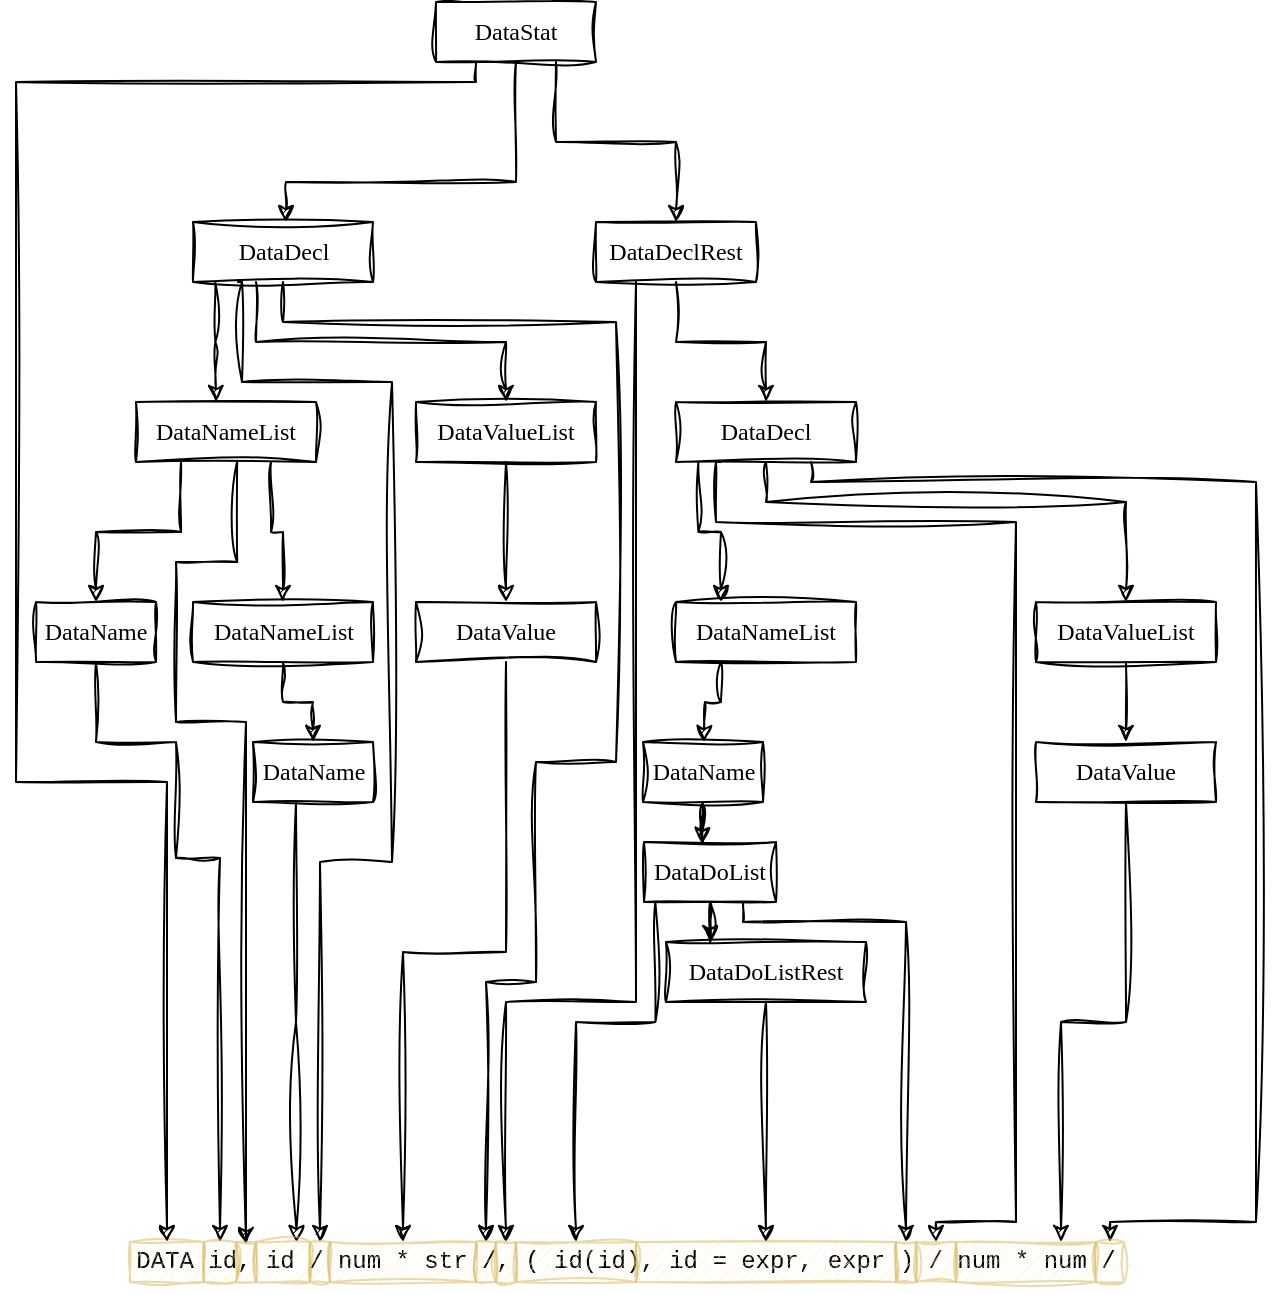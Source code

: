 <mxfile version="21.6.8" type="device">
  <diagram name="Page-1" id="iG61husFeyrqgnYdjMT9">
    <mxGraphModel dx="568" dy="1498" grid="1" gridSize="10" guides="1" tooltips="1" connect="1" arrows="1" fold="1" page="1" pageScale="1" pageWidth="827" pageHeight="1169" math="0" shadow="0">
      <root>
        <mxCell id="0" />
        <mxCell id="1" parent="0" />
        <mxCell id="KkQubDsr22zkd_DNrsne-3" value="DATA id, id / num * str /, ( id(id), id = expr, expr ) / num * num / &lt;br&gt;" style="text;html=1;strokeColor=none;fillColor=none;align=center;verticalAlign=middle;whiteSpace=wrap;rounded=0;fontFamily=Courier New;" vertex="1" parent="1">
          <mxGeometry x="120" y="585" width="510" height="30" as="geometry" />
        </mxCell>
        <mxCell id="KkQubDsr22zkd_DNrsne-4" value="" style="rounded=0;whiteSpace=wrap;html=1;fillColor=#fff2cc;strokeColor=#d6b656;opacity=50;sketch=1;curveFitting=1;jiggle=2;" vertex="1" parent="1">
          <mxGeometry x="127" y="590" width="37" height="20" as="geometry" />
        </mxCell>
        <mxCell id="KkQubDsr22zkd_DNrsne-22" style="edgeStyle=orthogonalEdgeStyle;rounded=0;orthogonalLoop=1;jettySize=auto;html=1;sketch=1;curveFitting=1;jiggle=2;exitX=0.124;exitY=1.007;exitDx=0;exitDy=0;exitPerimeter=0;" edge="1" parent="1" source="KkQubDsr22zkd_DNrsne-7">
          <mxGeometry relative="1" as="geometry">
            <mxPoint x="170" y="170" as="targetPoint" />
          </mxGeometry>
        </mxCell>
        <mxCell id="KkQubDsr22zkd_DNrsne-31" style="edgeStyle=orthogonalEdgeStyle;rounded=0;orthogonalLoop=1;jettySize=auto;html=1;exitX=0.25;exitY=1;exitDx=0;exitDy=0;entryX=0.5;entryY=0;entryDx=0;entryDy=0;sketch=1;curveFitting=1;jiggle=2;" edge="1" parent="1" source="KkQubDsr22zkd_DNrsne-7" target="KkQubDsr22zkd_DNrsne-30">
          <mxGeometry relative="1" as="geometry">
            <Array as="points">
              <mxPoint x="183" y="110" />
              <mxPoint x="183" y="160" />
              <mxPoint x="258" y="160" />
              <mxPoint x="258" y="400" />
              <mxPoint x="222" y="400" />
            </Array>
          </mxGeometry>
        </mxCell>
        <mxCell id="KkQubDsr22zkd_DNrsne-33" style="edgeStyle=orthogonalEdgeStyle;rounded=0;orthogonalLoop=1;jettySize=auto;html=1;entryX=0.5;entryY=0;entryDx=0;entryDy=0;sketch=1;curveFitting=1;jiggle=2;" edge="1" parent="1" source="KkQubDsr22zkd_DNrsne-7" target="KkQubDsr22zkd_DNrsne-32">
          <mxGeometry relative="1" as="geometry">
            <Array as="points">
              <mxPoint x="190" y="140" />
              <mxPoint x="315" y="140" />
            </Array>
          </mxGeometry>
        </mxCell>
        <mxCell id="KkQubDsr22zkd_DNrsne-38" style="edgeStyle=orthogonalEdgeStyle;rounded=0;orthogonalLoop=1;jettySize=auto;html=1;entryX=0.5;entryY=0;entryDx=0;entryDy=0;sketch=1;curveFitting=1;jiggle=2;" edge="1" parent="1" source="KkQubDsr22zkd_DNrsne-7" target="KkQubDsr22zkd_DNrsne-39">
          <mxGeometry relative="1" as="geometry">
            <Array as="points">
              <mxPoint x="204" y="130" />
              <mxPoint x="370" y="130" />
              <mxPoint x="370" y="350" />
              <mxPoint x="330" y="350" />
              <mxPoint x="330" y="460" />
              <mxPoint x="305" y="460" />
            </Array>
          </mxGeometry>
        </mxCell>
        <mxCell id="KkQubDsr22zkd_DNrsne-7" value="DataDecl" style="rounded=0;whiteSpace=wrap;html=1;fillColor=none;fontFamily=Tahoma;sketch=1;curveFitting=1;jiggle=2;" vertex="1" parent="1">
          <mxGeometry x="158.5" y="80" width="90" height="30" as="geometry" />
        </mxCell>
        <mxCell id="KkQubDsr22zkd_DNrsne-42" style="edgeStyle=orthogonalEdgeStyle;rounded=0;orthogonalLoop=1;jettySize=auto;html=1;entryX=0.5;entryY=0;entryDx=0;entryDy=0;sketch=1;curveFitting=1;jiggle=2;" edge="1" parent="1" source="KkQubDsr22zkd_DNrsne-8" target="KkQubDsr22zkd_DNrsne-41">
          <mxGeometry relative="1" as="geometry">
            <Array as="points">
              <mxPoint x="380" y="470" />
              <mxPoint x="315" y="470" />
            </Array>
          </mxGeometry>
        </mxCell>
        <mxCell id="KkQubDsr22zkd_DNrsne-44" style="edgeStyle=orthogonalEdgeStyle;rounded=0;orthogonalLoop=1;jettySize=auto;html=1;entryX=0.5;entryY=0;entryDx=0;entryDy=0;sketch=1;curveFitting=1;jiggle=2;" edge="1" parent="1" source="KkQubDsr22zkd_DNrsne-8" target="KkQubDsr22zkd_DNrsne-43">
          <mxGeometry relative="1" as="geometry" />
        </mxCell>
        <mxCell id="KkQubDsr22zkd_DNrsne-8" value="DataDeclRest" style="rounded=0;whiteSpace=wrap;html=1;fillColor=none;fontFamily=Tahoma;sketch=1;curveFitting=1;jiggle=2;" vertex="1" parent="1">
          <mxGeometry x="360" y="80" width="80" height="30" as="geometry" />
        </mxCell>
        <mxCell id="KkQubDsr22zkd_DNrsne-23" style="edgeStyle=orthogonalEdgeStyle;rounded=0;orthogonalLoop=1;jettySize=auto;html=1;entryX=0.5;entryY=0;entryDx=0;entryDy=0;sketch=1;curveFitting=1;jiggle=2;exitX=0.25;exitY=1;exitDx=0;exitDy=0;" edge="1" parent="1" source="KkQubDsr22zkd_DNrsne-10" target="KkQubDsr22zkd_DNrsne-12">
          <mxGeometry relative="1" as="geometry" />
        </mxCell>
        <mxCell id="KkQubDsr22zkd_DNrsne-25" style="edgeStyle=orthogonalEdgeStyle;rounded=0;orthogonalLoop=1;jettySize=auto;html=1;exitX=0.562;exitY=0.984;exitDx=0;exitDy=0;sketch=1;curveFitting=1;jiggle=2;exitPerimeter=0;" edge="1" parent="1" source="KkQubDsr22zkd_DNrsne-10">
          <mxGeometry relative="1" as="geometry">
            <mxPoint x="185" y="591" as="targetPoint" />
            <Array as="points">
              <mxPoint x="181" y="250" />
              <mxPoint x="150" y="250" />
              <mxPoint x="150" y="330" />
              <mxPoint x="185" y="330" />
              <mxPoint x="185" y="590" />
            </Array>
          </mxGeometry>
        </mxCell>
        <mxCell id="KkQubDsr22zkd_DNrsne-84" style="edgeStyle=orthogonalEdgeStyle;rounded=0;orthogonalLoop=1;jettySize=auto;html=1;exitX=0.75;exitY=1;exitDx=0;exitDy=0;entryX=0.5;entryY=0;entryDx=0;entryDy=0;sketch=1;curveFitting=1;jiggle=2;" edge="1" parent="1" source="KkQubDsr22zkd_DNrsne-10" target="KkQubDsr22zkd_DNrsne-83">
          <mxGeometry relative="1" as="geometry" />
        </mxCell>
        <mxCell id="KkQubDsr22zkd_DNrsne-10" value="DataNameList" style="rounded=0;whiteSpace=wrap;html=1;fillColor=none;fontFamily=Tahoma;sketch=1;curveFitting=1;jiggle=2;" vertex="1" parent="1">
          <mxGeometry x="130" y="170" width="90" height="30" as="geometry" />
        </mxCell>
        <mxCell id="KkQubDsr22zkd_DNrsne-24" style="edgeStyle=orthogonalEdgeStyle;rounded=0;orthogonalLoop=1;jettySize=auto;html=1;entryX=0.5;entryY=0;entryDx=0;entryDy=0;sketch=1;curveFitting=1;jiggle=2;" edge="1" parent="1" source="KkQubDsr22zkd_DNrsne-12" target="KkQubDsr22zkd_DNrsne-15">
          <mxGeometry relative="1" as="geometry">
            <Array as="points">
              <mxPoint x="110" y="340" />
              <mxPoint x="150" y="340" />
              <mxPoint x="150" y="398" />
              <mxPoint x="172" y="398" />
            </Array>
          </mxGeometry>
        </mxCell>
        <mxCell id="KkQubDsr22zkd_DNrsne-12" value="DataName" style="rounded=0;whiteSpace=wrap;html=1;fillColor=none;fontFamily=Tahoma;sketch=1;curveFitting=1;jiggle=2;" vertex="1" parent="1">
          <mxGeometry x="80" y="270" width="60" height="30" as="geometry" />
        </mxCell>
        <mxCell id="KkQubDsr22zkd_DNrsne-15" value="" style="rounded=0;whiteSpace=wrap;html=1;fillColor=#fff2cc;strokeColor=#d6b656;opacity=50;sketch=1;curveFitting=1;jiggle=2;" vertex="1" parent="1">
          <mxGeometry x="164" y="590" width="16" height="20" as="geometry" />
        </mxCell>
        <mxCell id="KkQubDsr22zkd_DNrsne-17" value="" style="rounded=0;whiteSpace=wrap;html=1;fillColor=#fff2cc;strokeColor=#d6b656;opacity=50;sketch=1;curveFitting=1;jiggle=2;" vertex="1" parent="1">
          <mxGeometry x="180" y="590" width="10" height="20" as="geometry" />
        </mxCell>
        <mxCell id="KkQubDsr22zkd_DNrsne-20" style="edgeStyle=orthogonalEdgeStyle;rounded=0;orthogonalLoop=1;jettySize=auto;html=1;entryX=0.5;entryY=0;entryDx=0;entryDy=0;sketch=1;curveFitting=1;jiggle=2;exitX=0.25;exitY=1;exitDx=0;exitDy=0;" edge="1" parent="1" source="KkQubDsr22zkd_DNrsne-19" target="KkQubDsr22zkd_DNrsne-4">
          <mxGeometry relative="1" as="geometry">
            <Array as="points">
              <mxPoint x="300" y="10" />
              <mxPoint x="70" y="10" />
              <mxPoint x="70" y="360" />
              <mxPoint x="145" y="360" />
            </Array>
          </mxGeometry>
        </mxCell>
        <mxCell id="KkQubDsr22zkd_DNrsne-21" style="edgeStyle=orthogonalEdgeStyle;rounded=0;orthogonalLoop=1;jettySize=auto;html=1;sketch=1;curveFitting=1;jiggle=2;exitX=0.5;exitY=1;exitDx=0;exitDy=0;" edge="1" parent="1" source="KkQubDsr22zkd_DNrsne-19" target="KkQubDsr22zkd_DNrsne-7">
          <mxGeometry relative="1" as="geometry">
            <Array as="points">
              <mxPoint x="320" y="60" />
              <mxPoint x="205" y="60" />
            </Array>
          </mxGeometry>
        </mxCell>
        <mxCell id="KkQubDsr22zkd_DNrsne-40" style="edgeStyle=orthogonalEdgeStyle;rounded=0;orthogonalLoop=1;jettySize=auto;html=1;sketch=1;curveFitting=1;jiggle=2;exitX=0.75;exitY=1;exitDx=0;exitDy=0;" edge="1" parent="1" source="KkQubDsr22zkd_DNrsne-19" target="KkQubDsr22zkd_DNrsne-8">
          <mxGeometry relative="1" as="geometry" />
        </mxCell>
        <mxCell id="KkQubDsr22zkd_DNrsne-19" value="DataStat" style="rounded=0;whiteSpace=wrap;html=1;fillColor=none;fontFamily=Tahoma;sketch=1;curveFitting=1;jiggle=2;" vertex="1" parent="1">
          <mxGeometry x="280" y="-30" width="80" height="30" as="geometry" />
        </mxCell>
        <mxCell id="KkQubDsr22zkd_DNrsne-28" style="edgeStyle=orthogonalEdgeStyle;rounded=0;orthogonalLoop=1;jettySize=auto;html=1;sketch=1;curveFitting=1;jiggle=2;entryX=0.75;entryY=0;entryDx=0;entryDy=0;" edge="1" parent="1" source="KkQubDsr22zkd_DNrsne-26" target="KkQubDsr22zkd_DNrsne-29">
          <mxGeometry relative="1" as="geometry">
            <mxPoint x="205.667" y="374.667" as="targetPoint" />
            <Array as="points">
              <mxPoint x="210" y="480" />
              <mxPoint x="210" y="480" />
            </Array>
          </mxGeometry>
        </mxCell>
        <mxCell id="KkQubDsr22zkd_DNrsne-26" value="DataName" style="rounded=0;whiteSpace=wrap;html=1;fillColor=none;fontFamily=Tahoma;sketch=1;curveFitting=1;jiggle=2;" vertex="1" parent="1">
          <mxGeometry x="188.5" y="340" width="60" height="30" as="geometry" />
        </mxCell>
        <mxCell id="KkQubDsr22zkd_DNrsne-29" value="" style="rounded=0;whiteSpace=wrap;html=1;fillColor=#fff2cc;strokeColor=#d6b656;opacity=50;sketch=1;curveFitting=1;jiggle=2;" vertex="1" parent="1">
          <mxGeometry x="190" y="590" width="27" height="20" as="geometry" />
        </mxCell>
        <mxCell id="KkQubDsr22zkd_DNrsne-30" value="" style="rounded=0;whiteSpace=wrap;html=1;fillColor=#fff2cc;strokeColor=#d6b656;opacity=50;sketch=1;curveFitting=1;jiggle=2;" vertex="1" parent="1">
          <mxGeometry x="217" y="590" width="10" height="20" as="geometry" />
        </mxCell>
        <mxCell id="KkQubDsr22zkd_DNrsne-35" style="edgeStyle=orthogonalEdgeStyle;rounded=0;orthogonalLoop=1;jettySize=auto;html=1;entryX=0.5;entryY=0;entryDx=0;entryDy=0;sketch=1;curveFitting=1;jiggle=2;" edge="1" parent="1" source="KkQubDsr22zkd_DNrsne-32" target="KkQubDsr22zkd_DNrsne-34">
          <mxGeometry relative="1" as="geometry" />
        </mxCell>
        <mxCell id="KkQubDsr22zkd_DNrsne-32" value="DataValueList" style="rounded=0;whiteSpace=wrap;html=1;fillColor=none;fontFamily=Tahoma;sketch=1;curveFitting=1;jiggle=2;" vertex="1" parent="1">
          <mxGeometry x="270" y="170" width="90" height="30" as="geometry" />
        </mxCell>
        <mxCell id="KkQubDsr22zkd_DNrsne-37" style="edgeStyle=orthogonalEdgeStyle;rounded=0;orthogonalLoop=1;jettySize=auto;html=1;entryX=0.5;entryY=0;entryDx=0;entryDy=0;sketch=1;curveFitting=1;jiggle=2;" edge="1" parent="1" source="KkQubDsr22zkd_DNrsne-34" target="KkQubDsr22zkd_DNrsne-36">
          <mxGeometry relative="1" as="geometry" />
        </mxCell>
        <mxCell id="KkQubDsr22zkd_DNrsne-34" value="DataValue" style="rounded=0;whiteSpace=wrap;html=1;fillColor=none;fontFamily=Tahoma;sketch=1;curveFitting=1;jiggle=2;" vertex="1" parent="1">
          <mxGeometry x="270" y="270" width="90" height="30" as="geometry" />
        </mxCell>
        <mxCell id="KkQubDsr22zkd_DNrsne-36" value="" style="rounded=0;whiteSpace=wrap;html=1;fillColor=#fff2cc;strokeColor=#d6b656;opacity=50;sketch=1;curveFitting=1;jiggle=2;" vertex="1" parent="1">
          <mxGeometry x="227" y="590" width="73" height="20" as="geometry" />
        </mxCell>
        <mxCell id="KkQubDsr22zkd_DNrsne-39" value="" style="rounded=0;whiteSpace=wrap;html=1;fillColor=#fff2cc;strokeColor=#d6b656;opacity=50;sketch=1;curveFitting=1;jiggle=2;" vertex="1" parent="1">
          <mxGeometry x="300" y="590" width="10" height="20" as="geometry" />
        </mxCell>
        <mxCell id="KkQubDsr22zkd_DNrsne-41" value="" style="rounded=0;whiteSpace=wrap;html=1;fillColor=#fff2cc;strokeColor=#d6b656;opacity=50;sketch=1;curveFitting=1;jiggle=2;" vertex="1" parent="1">
          <mxGeometry x="310" y="590" width="10" height="20" as="geometry" />
        </mxCell>
        <mxCell id="KkQubDsr22zkd_DNrsne-52" style="edgeStyle=orthogonalEdgeStyle;rounded=0;orthogonalLoop=1;jettySize=auto;html=1;sketch=1;curveFitting=1;jiggle=2;entryX=0.25;entryY=0;entryDx=0;entryDy=0;exitX=0.124;exitY=1;exitDx=0;exitDy=0;exitPerimeter=0;" edge="1" parent="1" source="KkQubDsr22zkd_DNrsne-43" target="KkQubDsr22zkd_DNrsne-51">
          <mxGeometry relative="1" as="geometry" />
        </mxCell>
        <mxCell id="KkQubDsr22zkd_DNrsne-70" style="edgeStyle=orthogonalEdgeStyle;rounded=0;orthogonalLoop=1;jettySize=auto;html=1;exitX=0.25;exitY=1;exitDx=0;exitDy=0;entryX=0.5;entryY=0;entryDx=0;entryDy=0;sketch=1;curveFitting=1;jiggle=2;" edge="1" parent="1" source="KkQubDsr22zkd_DNrsne-43" target="KkQubDsr22zkd_DNrsne-71">
          <mxGeometry relative="1" as="geometry">
            <mxPoint x="590" y="570" as="targetPoint" />
            <Array as="points">
              <mxPoint x="420" y="200" />
              <mxPoint x="420" y="230" />
              <mxPoint x="570" y="230" />
              <mxPoint x="570" y="580" />
              <mxPoint x="530" y="580" />
            </Array>
          </mxGeometry>
        </mxCell>
        <mxCell id="KkQubDsr22zkd_DNrsne-74" style="edgeStyle=orthogonalEdgeStyle;rounded=0;orthogonalLoop=1;jettySize=auto;html=1;exitX=0.5;exitY=1;exitDx=0;exitDy=0;sketch=1;curveFitting=1;jiggle=2;" edge="1" parent="1" source="KkQubDsr22zkd_DNrsne-43" target="KkQubDsr22zkd_DNrsne-72">
          <mxGeometry relative="1" as="geometry">
            <Array as="points">
              <mxPoint x="445" y="220" />
              <mxPoint x="625" y="220" />
            </Array>
          </mxGeometry>
        </mxCell>
        <mxCell id="KkQubDsr22zkd_DNrsne-82" style="edgeStyle=orthogonalEdgeStyle;rounded=0;orthogonalLoop=1;jettySize=auto;html=1;exitX=0.75;exitY=1;exitDx=0;exitDy=0;entryX=0.5;entryY=0;entryDx=0;entryDy=0;sketch=1;curveFitting=1;jiggle=2;" edge="1" parent="1" source="KkQubDsr22zkd_DNrsne-43" target="KkQubDsr22zkd_DNrsne-80">
          <mxGeometry relative="1" as="geometry">
            <Array as="points">
              <mxPoint x="468" y="210" />
              <mxPoint x="690" y="210" />
              <mxPoint x="690" y="580" />
              <mxPoint x="617" y="580" />
            </Array>
          </mxGeometry>
        </mxCell>
        <mxCell id="KkQubDsr22zkd_DNrsne-43" value="DataDecl" style="rounded=0;whiteSpace=wrap;html=1;fillColor=none;fontFamily=Tahoma;sketch=1;curveFitting=1;jiggle=2;" vertex="1" parent="1">
          <mxGeometry x="400" y="170" width="90" height="30" as="geometry" />
        </mxCell>
        <mxCell id="KkQubDsr22zkd_DNrsne-49" value="" style="rounded=0;whiteSpace=wrap;html=1;fillColor=#fff2cc;strokeColor=#d6b656;opacity=50;sketch=1;curveFitting=1;jiggle=2;" vertex="1" parent="1">
          <mxGeometry x="320" y="590" width="60" height="20" as="geometry" />
        </mxCell>
        <mxCell id="KkQubDsr22zkd_DNrsne-53" style="edgeStyle=orthogonalEdgeStyle;rounded=0;orthogonalLoop=1;jettySize=auto;html=1;entryX=0.5;entryY=0;entryDx=0;entryDy=0;sketch=1;curveFitting=1;jiggle=2;exitX=0.25;exitY=1;exitDx=0;exitDy=0;" edge="1" parent="1" source="KkQubDsr22zkd_DNrsne-51">
          <mxGeometry relative="1" as="geometry">
            <mxPoint x="414" y="340" as="targetPoint" />
          </mxGeometry>
        </mxCell>
        <mxCell id="KkQubDsr22zkd_DNrsne-51" value="DataNameList" style="rounded=0;whiteSpace=wrap;html=1;fillColor=none;fontFamily=Tahoma;sketch=1;curveFitting=1;jiggle=2;" vertex="1" parent="1">
          <mxGeometry x="400" y="270" width="90" height="30" as="geometry" />
        </mxCell>
        <mxCell id="KkQubDsr22zkd_DNrsne-64" value="" style="rounded=0;whiteSpace=wrap;html=1;fillColor=#fff2cc;strokeColor=#d6b656;opacity=50;sketch=1;curveFitting=1;jiggle=2;" vertex="1" parent="1">
          <mxGeometry x="380" y="590" width="130" height="20" as="geometry" />
        </mxCell>
        <mxCell id="KkQubDsr22zkd_DNrsne-66" value="" style="rounded=0;whiteSpace=wrap;html=1;fillColor=#fff2cc;strokeColor=#d6b656;opacity=50;sketch=1;curveFitting=1;jiggle=2;" vertex="1" parent="1">
          <mxGeometry x="510" y="590" width="10" height="20" as="geometry" />
        </mxCell>
        <mxCell id="KkQubDsr22zkd_DNrsne-71" value="" style="rounded=0;whiteSpace=wrap;html=1;fillColor=#fff2cc;strokeColor=#d6b656;opacity=50;sketch=1;curveFitting=1;jiggle=2;" vertex="1" parent="1">
          <mxGeometry x="520" y="590" width="20" height="20" as="geometry" />
        </mxCell>
        <mxCell id="KkQubDsr22zkd_DNrsne-76" style="edgeStyle=orthogonalEdgeStyle;rounded=0;orthogonalLoop=1;jettySize=auto;html=1;entryX=0.5;entryY=0;entryDx=0;entryDy=0;sketch=1;curveFitting=1;jiggle=2;" edge="1" parent="1" source="KkQubDsr22zkd_DNrsne-72" target="KkQubDsr22zkd_DNrsne-75">
          <mxGeometry relative="1" as="geometry" />
        </mxCell>
        <mxCell id="KkQubDsr22zkd_DNrsne-72" value="DataValueList" style="rounded=0;whiteSpace=wrap;html=1;fillColor=none;fontFamily=Tahoma;sketch=1;curveFitting=1;jiggle=2;" vertex="1" parent="1">
          <mxGeometry x="580" y="270" width="90" height="30" as="geometry" />
        </mxCell>
        <mxCell id="KkQubDsr22zkd_DNrsne-79" style="edgeStyle=orthogonalEdgeStyle;rounded=0;orthogonalLoop=1;jettySize=auto;html=1;entryX=0.75;entryY=0;entryDx=0;entryDy=0;sketch=1;curveFitting=1;jiggle=2;" edge="1" parent="1" source="KkQubDsr22zkd_DNrsne-75" target="KkQubDsr22zkd_DNrsne-78">
          <mxGeometry relative="1" as="geometry" />
        </mxCell>
        <mxCell id="KkQubDsr22zkd_DNrsne-75" value="DataValue" style="rounded=0;whiteSpace=wrap;html=1;fillColor=none;fontFamily=Tahoma;sketch=1;curveFitting=1;jiggle=2;" vertex="1" parent="1">
          <mxGeometry x="580" y="340" width="90" height="30" as="geometry" />
        </mxCell>
        <mxCell id="KkQubDsr22zkd_DNrsne-78" value="" style="rounded=0;whiteSpace=wrap;html=1;fillColor=#fff2cc;strokeColor=#d6b656;opacity=50;sketch=1;curveFitting=1;jiggle=2;" vertex="1" parent="1">
          <mxGeometry x="540" y="590" width="70" height="20" as="geometry" />
        </mxCell>
        <mxCell id="KkQubDsr22zkd_DNrsne-80" value="" style="rounded=0;whiteSpace=wrap;html=1;fillColor=#fff2cc;strokeColor=#d6b656;opacity=50;sketch=1;curveFitting=1;jiggle=2;" vertex="1" parent="1">
          <mxGeometry x="610" y="590" width="14" height="20" as="geometry" />
        </mxCell>
        <mxCell id="KkQubDsr22zkd_DNrsne-85" style="edgeStyle=orthogonalEdgeStyle;rounded=0;orthogonalLoop=1;jettySize=auto;html=1;entryX=0.5;entryY=0;entryDx=0;entryDy=0;sketch=1;curveFitting=1;jiggle=2;" edge="1" parent="1" source="KkQubDsr22zkd_DNrsne-83" target="KkQubDsr22zkd_DNrsne-26">
          <mxGeometry relative="1" as="geometry" />
        </mxCell>
        <mxCell id="KkQubDsr22zkd_DNrsne-83" value="DataNameList" style="rounded=0;whiteSpace=wrap;html=1;fillColor=none;fontFamily=Tahoma;sketch=1;curveFitting=1;jiggle=2;" vertex="1" parent="1">
          <mxGeometry x="158.5" y="270" width="90" height="30" as="geometry" />
        </mxCell>
        <mxCell id="KkQubDsr22zkd_DNrsne-88" style="edgeStyle=orthogonalEdgeStyle;rounded=0;orthogonalLoop=1;jettySize=auto;html=1;sketch=1;curveFitting=1;jiggle=2;" edge="1" parent="1" source="KkQubDsr22zkd_DNrsne-86">
          <mxGeometry relative="1" as="geometry">
            <mxPoint x="413" y="391" as="targetPoint" />
          </mxGeometry>
        </mxCell>
        <mxCell id="KkQubDsr22zkd_DNrsne-86" value="DataName" style="rounded=0;whiteSpace=wrap;html=1;fillColor=none;fontFamily=Tahoma;sketch=1;curveFitting=1;jiggle=2;" vertex="1" parent="1">
          <mxGeometry x="383.5" y="340" width="60" height="30" as="geometry" />
        </mxCell>
        <mxCell id="KkQubDsr22zkd_DNrsne-89" style="edgeStyle=orthogonalEdgeStyle;rounded=0;orthogonalLoop=1;jettySize=auto;html=1;entryX=0.5;entryY=0;entryDx=0;entryDy=0;sketch=1;curveFitting=1;jiggle=2;exitX=0.086;exitY=1.011;exitDx=0;exitDy=0;exitPerimeter=0;" edge="1" parent="1" source="KkQubDsr22zkd_DNrsne-87" target="KkQubDsr22zkd_DNrsne-49">
          <mxGeometry relative="1" as="geometry">
            <Array as="points">
              <mxPoint x="390" y="480" />
              <mxPoint x="350" y="480" />
            </Array>
          </mxGeometry>
        </mxCell>
        <mxCell id="KkQubDsr22zkd_DNrsne-92" style="edgeStyle=orthogonalEdgeStyle;rounded=0;orthogonalLoop=1;jettySize=auto;html=1;entryX=0.22;entryY=0;entryDx=0;entryDy=0;entryPerimeter=0;sketch=1;curveFitting=1;jiggle=2;" edge="1" parent="1" source="KkQubDsr22zkd_DNrsne-87" target="KkQubDsr22zkd_DNrsne-90">
          <mxGeometry relative="1" as="geometry" />
        </mxCell>
        <mxCell id="KkQubDsr22zkd_DNrsne-94" style="edgeStyle=orthogonalEdgeStyle;rounded=0;orthogonalLoop=1;jettySize=auto;html=1;exitX=0.75;exitY=1;exitDx=0;exitDy=0;entryX=0.5;entryY=0;entryDx=0;entryDy=0;sketch=1;curveFitting=1;jiggle=2;" edge="1" parent="1" source="KkQubDsr22zkd_DNrsne-87" target="KkQubDsr22zkd_DNrsne-66">
          <mxGeometry relative="1" as="geometry">
            <Array as="points">
              <mxPoint x="434" y="430" />
              <mxPoint x="515" y="430" />
            </Array>
          </mxGeometry>
        </mxCell>
        <mxCell id="KkQubDsr22zkd_DNrsne-87" value="DataDoList" style="rounded=0;whiteSpace=wrap;html=1;fillColor=none;fontFamily=Tahoma;sketch=1;curveFitting=1;jiggle=2;" vertex="1" parent="1">
          <mxGeometry x="384" y="390" width="66" height="30" as="geometry" />
        </mxCell>
        <mxCell id="KkQubDsr22zkd_DNrsne-93" style="edgeStyle=orthogonalEdgeStyle;rounded=0;orthogonalLoop=1;jettySize=auto;html=1;entryX=0.5;entryY=0;entryDx=0;entryDy=0;sketch=1;curveFitting=1;jiggle=2;" edge="1" parent="1" source="KkQubDsr22zkd_DNrsne-90" target="KkQubDsr22zkd_DNrsne-64">
          <mxGeometry relative="1" as="geometry" />
        </mxCell>
        <mxCell id="KkQubDsr22zkd_DNrsne-90" value="DataDoListRest" style="rounded=0;whiteSpace=wrap;html=1;fillColor=none;fontFamily=Tahoma;sketch=1;curveFitting=1;jiggle=2;" vertex="1" parent="1">
          <mxGeometry x="395" y="440" width="100" height="30" as="geometry" />
        </mxCell>
      </root>
    </mxGraphModel>
  </diagram>
</mxfile>
